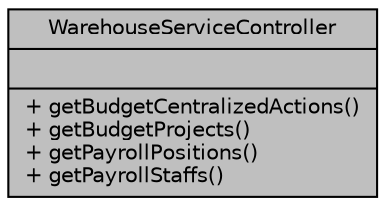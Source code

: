 digraph "WarehouseServiceController"
{
 // LATEX_PDF_SIZE
  bgcolor="transparent";
  edge [fontname="Helvetica",fontsize="10",labelfontname="Helvetica",labelfontsize="10"];
  node [fontname="Helvetica",fontsize="10",shape=record];
  Node1 [label="{WarehouseServiceController\n||+ getBudgetCentralizedActions()\l+ getBudgetProjects()\l+ getPayrollPositions()\l+ getPayrollStaffs()\l}",height=0.2,width=0.4,color="black", fillcolor="grey75", style="filled", fontcolor="black",tooltip="Controlador de Servicios del Módulo de Almacén."];
}
